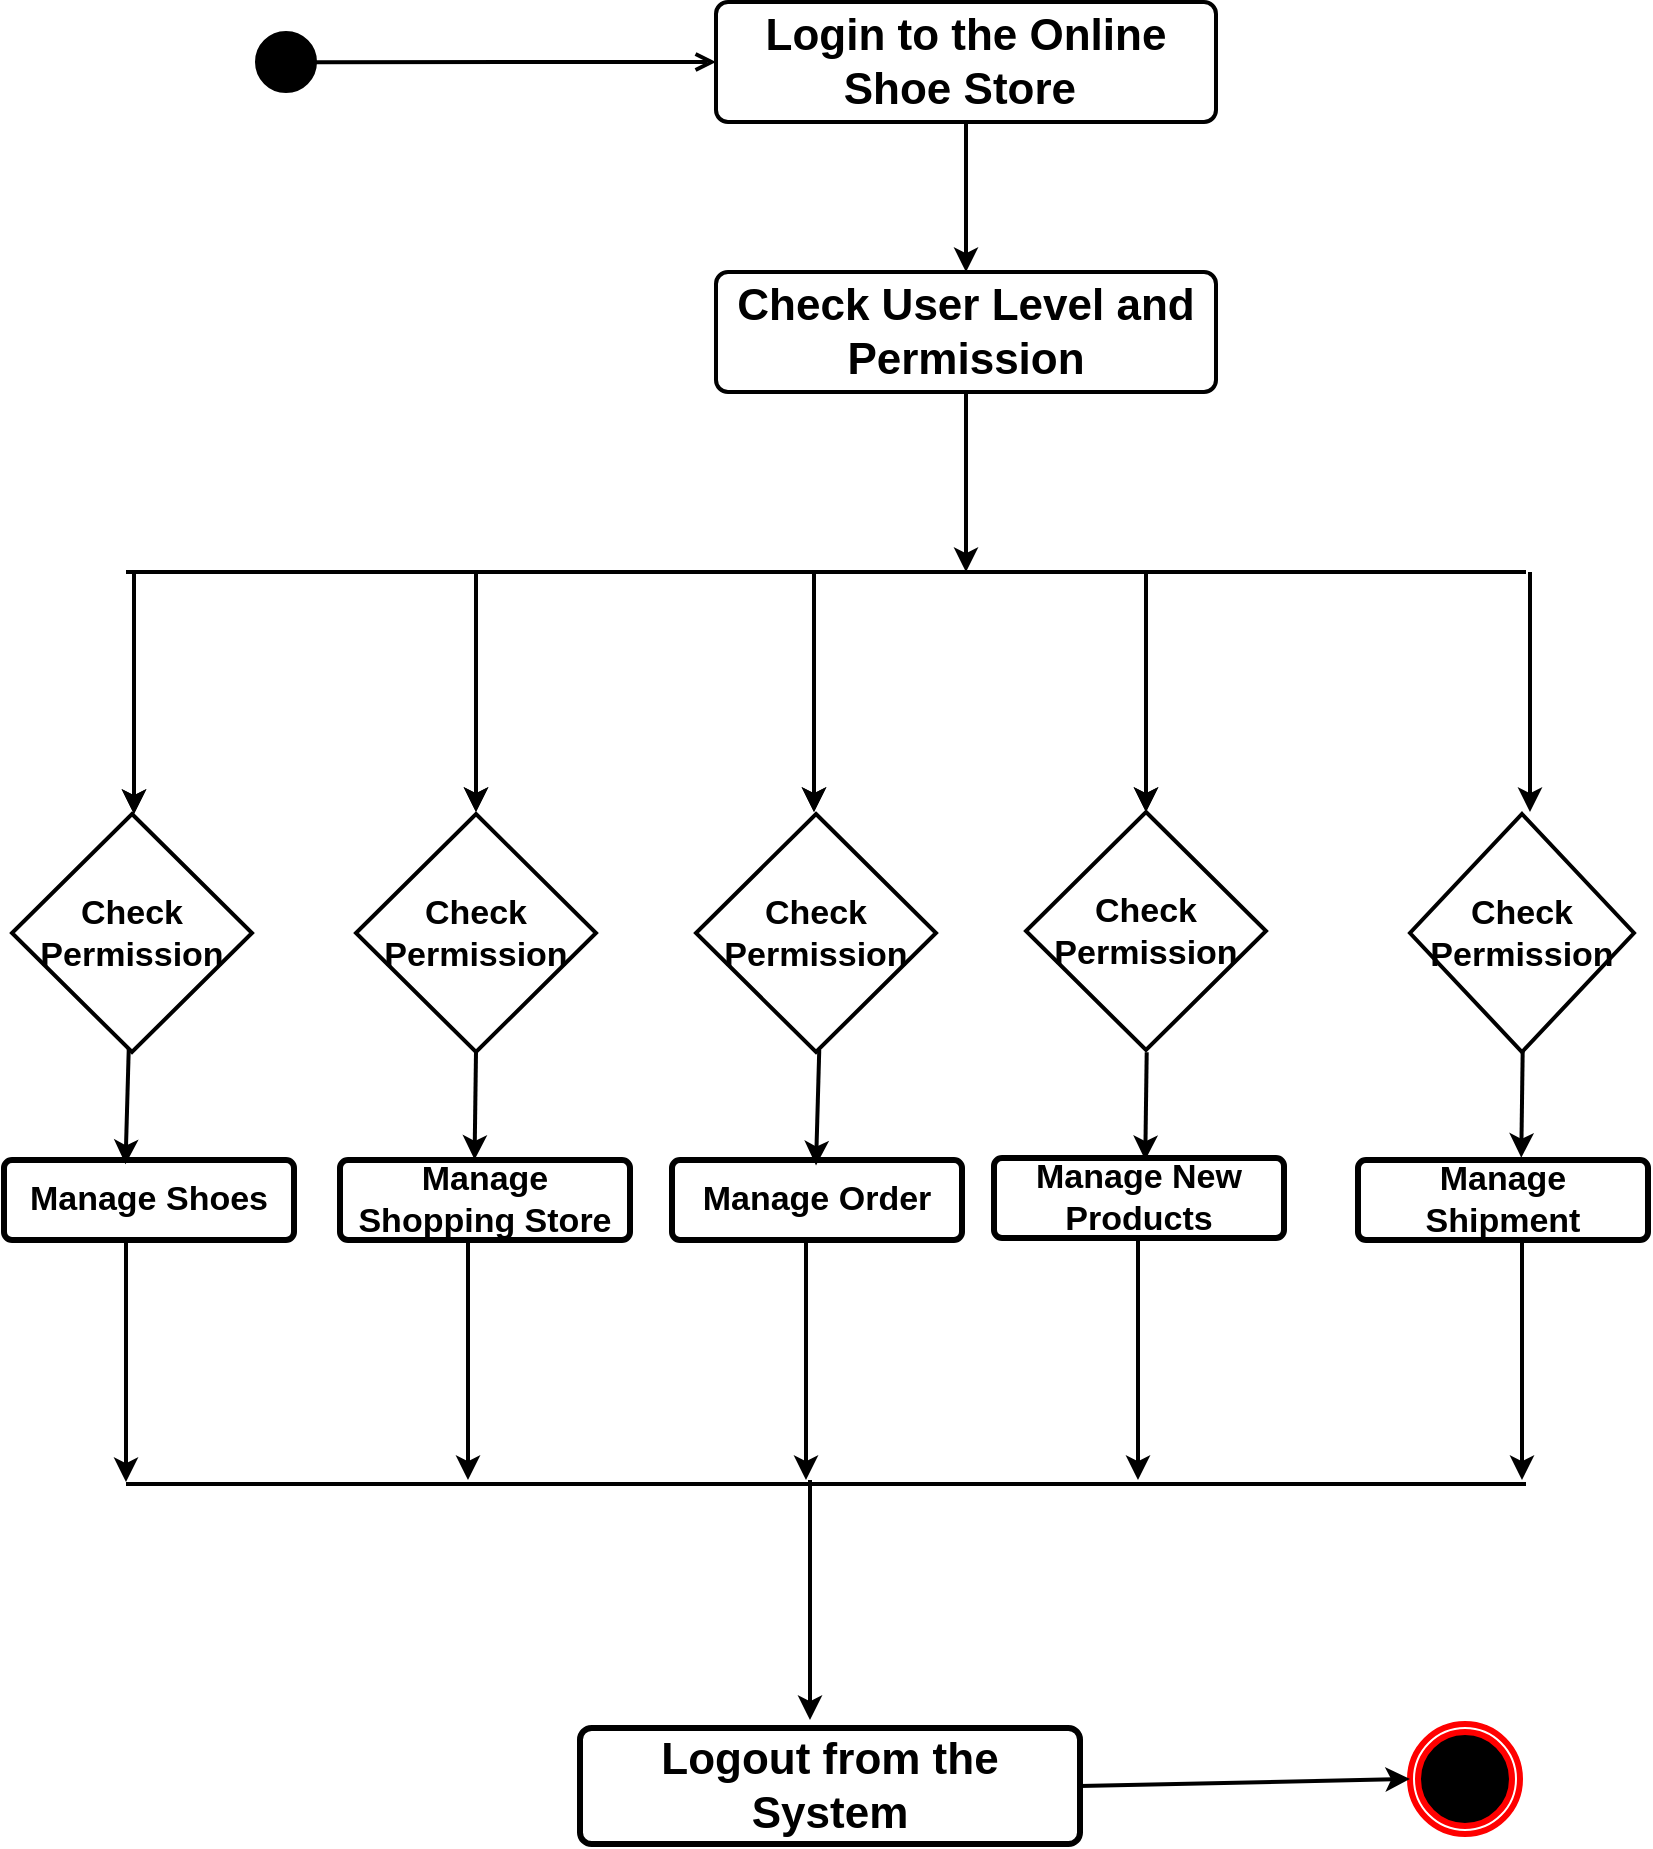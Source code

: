<mxfile>
    <diagram id="_OqiHVTX4Yx3bkCtcxEL" name="Page-1">
        <mxGraphModel dx="1109" dy="633" grid="1" gridSize="10" guides="1" tooltips="1" connect="1" arrows="1" fold="1" page="1" pageScale="1" pageWidth="850" pageHeight="1100" math="0" shadow="0">
            <root>
                <mxCell id="0"/>
                <mxCell id="1" parent="0"/>
                <mxCell id="2" value="" style="ellipse;html=1;fillColor=#000000;" vertex="1" parent="1">
                    <mxGeometry x="145" y="59" width="30" height="30" as="geometry"/>
                </mxCell>
                <mxCell id="3" value="" style="endArrow=open;html=1;rounded=0;align=center;verticalAlign=top;endFill=0;labelBackgroundColor=none;endSize=6;strokeWidth=2;entryX=0;entryY=0.5;entryDx=0;entryDy=0;" edge="1" source="2" parent="1" target="5">
                    <mxGeometry relative="1" as="geometry">
                        <mxPoint x="370" y="74" as="targetPoint"/>
                    </mxGeometry>
                </mxCell>
                <mxCell id="5" value="&lt;b&gt;&lt;font style=&quot;font-size: 22px;&quot;&gt;Login to the Online Shoe Store&amp;nbsp;&lt;/font&gt;&lt;/b&gt;" style="rounded=1;arcSize=10;whiteSpace=wrap;html=1;align=center;strokeWidth=2;" vertex="1" parent="1">
                    <mxGeometry x="375" y="44" width="250" height="60" as="geometry"/>
                </mxCell>
                <mxCell id="6" value="&lt;b&gt;&lt;font style=&quot;font-size: 22px;&quot;&gt;Check User Level and Permission&lt;/font&gt;&lt;/b&gt;" style="rounded=1;arcSize=10;whiteSpace=wrap;html=1;align=center;strokeWidth=2;" vertex="1" parent="1">
                    <mxGeometry x="375" y="179" width="250" height="60" as="geometry"/>
                </mxCell>
                <mxCell id="7" value="" style="endArrow=classic;html=1;strokeWidth=2;entryX=0.5;entryY=0;entryDx=0;entryDy=0;exitX=0.5;exitY=1;exitDx=0;exitDy=0;" edge="1" parent="1" source="5" target="6">
                    <mxGeometry width="50" height="50" relative="1" as="geometry">
                        <mxPoint x="265" y="159" as="sourcePoint"/>
                        <mxPoint x="315" y="109" as="targetPoint"/>
                    </mxGeometry>
                </mxCell>
                <mxCell id="8" value="" style="endArrow=none;html=1;strokeWidth=2;" edge="1" parent="1">
                    <mxGeometry width="50" height="50" relative="1" as="geometry">
                        <mxPoint x="80" y="329" as="sourcePoint"/>
                        <mxPoint x="780" y="329" as="targetPoint"/>
                    </mxGeometry>
                </mxCell>
                <mxCell id="9" value="" style="endArrow=classic;html=1;strokeWidth=2;exitX=0.5;exitY=1;exitDx=0;exitDy=0;" edge="1" parent="1" source="6">
                    <mxGeometry width="50" height="50" relative="1" as="geometry">
                        <mxPoint x="320" y="299" as="sourcePoint"/>
                        <mxPoint x="500" y="329" as="targetPoint"/>
                    </mxGeometry>
                </mxCell>
                <mxCell id="10" value="" style="endArrow=classic;html=1;strokeWidth=2;" edge="1" parent="1">
                    <mxGeometry width="50" height="50" relative="1" as="geometry">
                        <mxPoint x="84" y="330" as="sourcePoint"/>
                        <mxPoint x="84" y="450" as="targetPoint"/>
                    </mxGeometry>
                </mxCell>
                <mxCell id="11" value="" style="endArrow=classic;html=1;strokeWidth=2;" edge="1" parent="1">
                    <mxGeometry width="50" height="50" relative="1" as="geometry">
                        <mxPoint x="255" y="329" as="sourcePoint"/>
                        <mxPoint x="255" y="449" as="targetPoint"/>
                    </mxGeometry>
                </mxCell>
                <mxCell id="12" value="" style="endArrow=classic;html=1;strokeWidth=2;" edge="1" parent="1">
                    <mxGeometry width="50" height="50" relative="1" as="geometry">
                        <mxPoint x="590" y="329" as="sourcePoint"/>
                        <mxPoint x="590" y="449" as="targetPoint"/>
                    </mxGeometry>
                </mxCell>
                <mxCell id="13" value="" style="endArrow=classic;html=1;strokeWidth=2;" edge="1" parent="1">
                    <mxGeometry width="50" height="50" relative="1" as="geometry">
                        <mxPoint x="424" y="329" as="sourcePoint"/>
                        <mxPoint x="424" y="449" as="targetPoint"/>
                    </mxGeometry>
                </mxCell>
                <mxCell id="14" value="" style="endArrow=classic;html=1;strokeWidth=2;" edge="1" parent="1">
                    <mxGeometry width="50" height="50" relative="1" as="geometry">
                        <mxPoint x="782" y="329" as="sourcePoint"/>
                        <mxPoint x="782" y="449" as="targetPoint"/>
                    </mxGeometry>
                </mxCell>
                <mxCell id="15" value="&lt;b&gt;&lt;font style=&quot;font-size: 17px;&quot;&gt;Check Permission&lt;/font&gt;&lt;/b&gt;" style="shape=rhombus;perimeter=rhombusPerimeter;whiteSpace=wrap;html=1;align=center;strokeWidth=2;fillColor=#FFFFFF;" vertex="1" parent="1">
                    <mxGeometry x="23" y="450" width="120" height="119" as="geometry"/>
                </mxCell>
                <mxCell id="16" value="&lt;b&gt;&lt;font style=&quot;font-size: 17px;&quot;&gt;Check Permission&lt;/font&gt;&lt;/b&gt;" style="shape=rhombus;perimeter=rhombusPerimeter;whiteSpace=wrap;html=1;align=center;strokeWidth=2;fillColor=#FFFFFF;" vertex="1" parent="1">
                    <mxGeometry x="195" y="450" width="120" height="119" as="geometry"/>
                </mxCell>
                <mxCell id="17" value="&lt;font size=&quot;1&quot; style=&quot;&quot;&gt;&lt;b style=&quot;font-size: 17px;&quot;&gt;Check Permission&lt;/b&gt;&lt;/font&gt;" style="shape=rhombus;perimeter=rhombusPerimeter;whiteSpace=wrap;html=1;align=center;strokeWidth=2;fillColor=#FFFFFF;" vertex="1" parent="1">
                    <mxGeometry x="530" y="449" width="120" height="119" as="geometry"/>
                </mxCell>
                <mxCell id="18" value="&lt;b&gt;&lt;font style=&quot;font-size: 17px;&quot;&gt;Check Permission&lt;/font&gt;&lt;/b&gt;" style="shape=rhombus;perimeter=rhombusPerimeter;whiteSpace=wrap;html=1;align=center;strokeWidth=2;fillColor=#FFFFFF;" vertex="1" parent="1">
                    <mxGeometry x="365" y="450" width="120" height="119" as="geometry"/>
                </mxCell>
                <mxCell id="19" value="&lt;b&gt;&lt;font style=&quot;font-size: 17px;&quot;&gt;Check Permission&lt;/font&gt;&lt;/b&gt;" style="shape=rhombus;perimeter=rhombusPerimeter;whiteSpace=wrap;html=1;align=center;strokeWidth=2;fillColor=#FFFFFF;" vertex="1" parent="1">
                    <mxGeometry x="722" y="450" width="112" height="119" as="geometry"/>
                </mxCell>
                <mxCell id="20" value="&lt;b&gt;Manage Shoes&lt;/b&gt;" style="rounded=1;arcSize=10;whiteSpace=wrap;html=1;align=center;strokeWidth=3;fontSize=17;fillColor=#FFFFFF;" vertex="1" parent="1">
                    <mxGeometry x="19" y="623" width="145" height="40" as="geometry"/>
                </mxCell>
                <mxCell id="21" value="&lt;b&gt;Manage Shopping Store&lt;/b&gt;" style="rounded=1;arcSize=10;whiteSpace=wrap;html=1;align=center;strokeWidth=3;fontSize=17;fillColor=#FFFFFF;" vertex="1" parent="1">
                    <mxGeometry x="187" y="623" width="145" height="40" as="geometry"/>
                </mxCell>
                <mxCell id="22" value="&lt;b&gt;Manage New Products&lt;/b&gt;" style="rounded=1;arcSize=10;whiteSpace=wrap;html=1;align=center;strokeWidth=3;fontSize=17;fillColor=#FFFFFF;" vertex="1" parent="1">
                    <mxGeometry x="514" y="622" width="145" height="40" as="geometry"/>
                </mxCell>
                <mxCell id="23" value="&lt;b&gt;Manage Order&lt;/b&gt;" style="rounded=1;arcSize=10;whiteSpace=wrap;html=1;align=center;strokeWidth=3;fontSize=17;fillColor=#FFFFFF;" vertex="1" parent="1">
                    <mxGeometry x="353" y="623" width="145" height="40" as="geometry"/>
                </mxCell>
                <mxCell id="24" value="&lt;b&gt;Manage Shipment&lt;/b&gt;" style="rounded=1;arcSize=10;whiteSpace=wrap;html=1;align=center;strokeWidth=3;fontSize=17;fillColor=#FFFFFF;" vertex="1" parent="1">
                    <mxGeometry x="696" y="623" width="145" height="40" as="geometry"/>
                </mxCell>
                <mxCell id="26" value="" style="endArrow=none;html=1;strokeWidth=2;" edge="1" parent="1">
                    <mxGeometry width="50" height="50" relative="1" as="geometry">
                        <mxPoint x="80" y="785" as="sourcePoint"/>
                        <mxPoint x="780" y="785" as="targetPoint"/>
                    </mxGeometry>
                </mxCell>
                <mxCell id="29" value="" style="endArrow=classic;html=1;strokeWidth=2;" edge="1" parent="1">
                    <mxGeometry width="50" height="50" relative="1" as="geometry">
                        <mxPoint x="84" y="330" as="sourcePoint"/>
                        <mxPoint x="84" y="450" as="targetPoint"/>
                    </mxGeometry>
                </mxCell>
                <mxCell id="30" value="" style="endArrow=classic;html=1;strokeWidth=2;" edge="1" parent="1">
                    <mxGeometry width="50" height="50" relative="1" as="geometry">
                        <mxPoint x="255" y="329" as="sourcePoint"/>
                        <mxPoint x="255" y="449" as="targetPoint"/>
                    </mxGeometry>
                </mxCell>
                <mxCell id="31" value="" style="endArrow=classic;html=1;strokeWidth=2;" edge="1" parent="1">
                    <mxGeometry width="50" height="50" relative="1" as="geometry">
                        <mxPoint x="424" y="329" as="sourcePoint"/>
                        <mxPoint x="424" y="449" as="targetPoint"/>
                    </mxGeometry>
                </mxCell>
                <mxCell id="32" value="" style="endArrow=classic;html=1;strokeWidth=2;" edge="1" parent="1">
                    <mxGeometry width="50" height="50" relative="1" as="geometry">
                        <mxPoint x="590" y="329" as="sourcePoint"/>
                        <mxPoint x="590" y="449" as="targetPoint"/>
                    </mxGeometry>
                </mxCell>
                <mxCell id="33" value="" style="endArrow=classic;html=1;strokeWidth=2;" edge="1" parent="1">
                    <mxGeometry width="50" height="50" relative="1" as="geometry">
                        <mxPoint x="778" y="663" as="sourcePoint"/>
                        <mxPoint x="778" y="783" as="targetPoint"/>
                    </mxGeometry>
                </mxCell>
                <mxCell id="34" value="" style="endArrow=classic;html=1;strokeWidth=2;" edge="1" parent="1">
                    <mxGeometry width="50" height="50" relative="1" as="geometry">
                        <mxPoint x="80" y="664" as="sourcePoint"/>
                        <mxPoint x="80" y="784" as="targetPoint"/>
                    </mxGeometry>
                </mxCell>
                <mxCell id="35" value="" style="endArrow=classic;html=1;strokeWidth=2;" edge="1" parent="1">
                    <mxGeometry width="50" height="50" relative="1" as="geometry">
                        <mxPoint x="251" y="663" as="sourcePoint"/>
                        <mxPoint x="251" y="783" as="targetPoint"/>
                    </mxGeometry>
                </mxCell>
                <mxCell id="36" value="" style="endArrow=classic;html=1;strokeWidth=2;" edge="1" parent="1">
                    <mxGeometry width="50" height="50" relative="1" as="geometry">
                        <mxPoint x="420" y="663" as="sourcePoint"/>
                        <mxPoint x="420" y="783" as="targetPoint"/>
                    </mxGeometry>
                </mxCell>
                <mxCell id="37" value="" style="endArrow=classic;html=1;strokeWidth=2;" edge="1" parent="1">
                    <mxGeometry width="50" height="50" relative="1" as="geometry">
                        <mxPoint x="586" y="663" as="sourcePoint"/>
                        <mxPoint x="586" y="783" as="targetPoint"/>
                    </mxGeometry>
                </mxCell>
                <mxCell id="38" value="" style="ellipse;html=1;shape=endState;fillColor=#000000;strokeColor=#ff0000;strokeWidth=3;fontSize=17;" vertex="1" parent="1">
                    <mxGeometry x="722" y="905" width="55" height="55" as="geometry"/>
                </mxCell>
                <mxCell id="39" value="" style="endArrow=classic;html=1;strokeWidth=2;" edge="1" parent="1">
                    <mxGeometry width="50" height="50" relative="1" as="geometry">
                        <mxPoint x="422" y="783" as="sourcePoint"/>
                        <mxPoint x="422" y="903" as="targetPoint"/>
                    </mxGeometry>
                </mxCell>
                <mxCell id="40" value="&lt;b&gt;&lt;font style=&quot;font-size: 22px;&quot;&gt;Logout from the System&lt;/font&gt;&lt;/b&gt;" style="rounded=1;arcSize=10;whiteSpace=wrap;html=1;align=center;strokeWidth=3;fontSize=17;fillColor=#FFFFFF;" vertex="1" parent="1">
                    <mxGeometry x="307" y="907" width="250" height="58" as="geometry"/>
                </mxCell>
                <mxCell id="41" value="" style="endArrow=classic;html=1;strokeWidth=2;exitX=1;exitY=0.5;exitDx=0;exitDy=0;entryX=0;entryY=0.5;entryDx=0;entryDy=0;" edge="1" parent="1" source="40" target="38">
                    <mxGeometry width="50" height="50" relative="1" as="geometry">
                        <mxPoint x="600" y="930" as="sourcePoint"/>
                        <mxPoint x="600" y="1050" as="targetPoint"/>
                        <Array as="points"/>
                    </mxGeometry>
                </mxCell>
                <mxCell id="42" value="" style="endArrow=classic;html=1;strokeWidth=2;fontSize=22;entryX=0.419;entryY=0.052;entryDx=0;entryDy=0;entryPerimeter=0;" edge="1" parent="1" source="15" target="20">
                    <mxGeometry width="50" height="50" relative="1" as="geometry">
                        <mxPoint x="80" y="570" as="sourcePoint"/>
                        <mxPoint x="500" y="630" as="targetPoint"/>
                    </mxGeometry>
                </mxCell>
                <mxCell id="43" value="" style="endArrow=classic;html=1;strokeWidth=2;fontSize=22;exitX=0.5;exitY=1;exitDx=0;exitDy=0;entryX=0.464;entryY=-0.004;entryDx=0;entryDy=0;entryPerimeter=0;" edge="1" parent="1" source="16" target="21">
                    <mxGeometry width="50" height="50" relative="1" as="geometry">
                        <mxPoint x="116" y="580" as="sourcePoint"/>
                        <mxPoint x="255" y="630" as="targetPoint"/>
                    </mxGeometry>
                </mxCell>
                <mxCell id="45" value="" style="endArrow=classic;html=1;strokeWidth=2;fontSize=22;entryX=0.419;entryY=0.052;entryDx=0;entryDy=0;entryPerimeter=0;" edge="1" parent="1">
                    <mxGeometry width="50" height="50" relative="1" as="geometry">
                        <mxPoint x="426.625" y="567.998" as="sourcePoint"/>
                        <mxPoint x="425.005" y="625.69" as="targetPoint"/>
                    </mxGeometry>
                </mxCell>
                <mxCell id="46" value="" style="endArrow=classic;html=1;strokeWidth=2;fontSize=22;exitX=0.5;exitY=1;exitDx=0;exitDy=0;entryX=0.464;entryY=-0.004;entryDx=0;entryDy=0;entryPerimeter=0;" edge="1" parent="1">
                    <mxGeometry width="50" height="50" relative="1" as="geometry">
                        <mxPoint x="590.35" y="569.16" as="sourcePoint"/>
                        <mxPoint x="589.63" y="623" as="targetPoint"/>
                    </mxGeometry>
                </mxCell>
                <mxCell id="47" value="" style="endArrow=classic;html=1;strokeWidth=2;fontSize=22;exitX=0.5;exitY=1;exitDx=0;exitDy=0;entryX=0.464;entryY=-0.004;entryDx=0;entryDy=0;entryPerimeter=0;" edge="1" parent="1">
                    <mxGeometry width="50" height="50" relative="1" as="geometry">
                        <mxPoint x="778.35" y="568" as="sourcePoint"/>
                        <mxPoint x="777.63" y="621.84" as="targetPoint"/>
                    </mxGeometry>
                </mxCell>
            </root>
        </mxGraphModel>
    </diagram>
</mxfile>